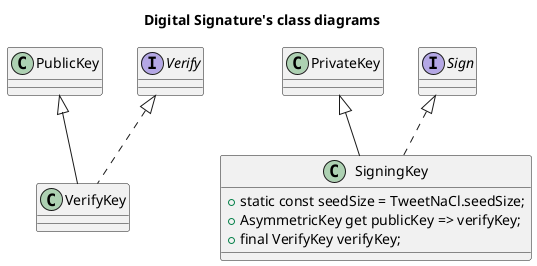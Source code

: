 @startuml

title Digital Signature's class diagrams

class VerifyKey extends PublicKey implements Verify {

}

class SigningKey extends PrivateKey implements Sign {
  + static const seedSize = TweetNaCl.seedSize;
  + AsymmetricKey get publicKey => verifyKey;
  + final VerifyKey verifyKey;
}

@enduml
